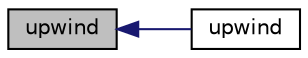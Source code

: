 digraph "upwind"
{
  bgcolor="transparent";
  edge [fontname="Helvetica",fontsize="10",labelfontname="Helvetica",labelfontsize="10"];
  node [fontname="Helvetica",fontsize="10",shape=record];
  rankdir="LR";
  Node1 [label="upwind",height=0.2,width=0.4,color="black", fillcolor="grey75", style="filled", fontcolor="black"];
  Node1 -> Node2 [dir="back",color="midnightblue",fontsize="10",style="solid",fontname="Helvetica"];
  Node2 [label="upwind",height=0.2,width=0.4,color="black",URL="$a02769.html#aba042e0fec21663c0c95f4b96a7a81b0",tooltip="Construct from Istream. "];
}
